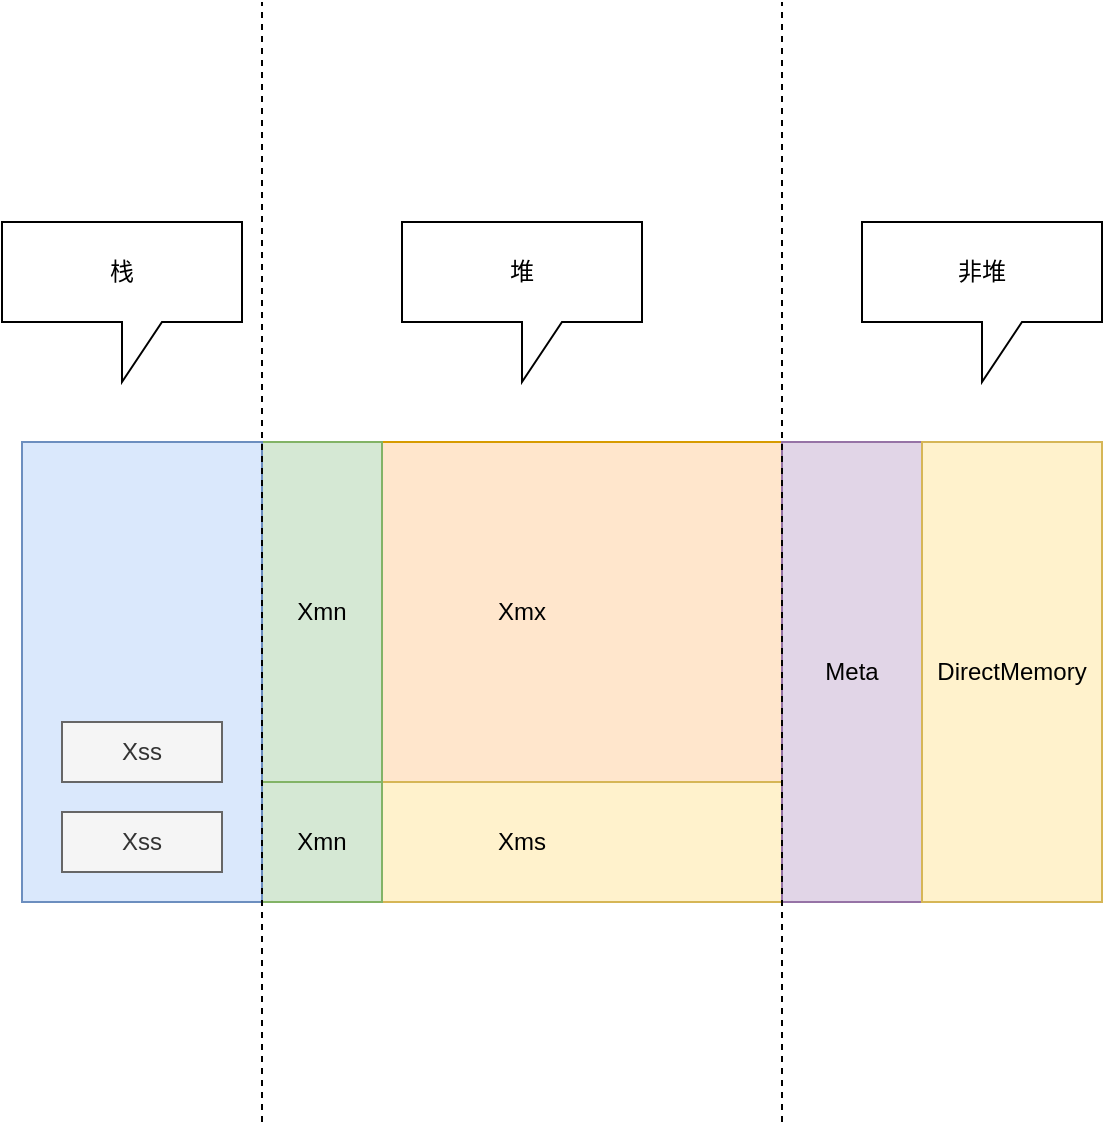 <mxfile version="12.9.3" type="device"><diagram id="L0MLROXMTelMkcN54t9d" name="第 1 页"><mxGraphModel dx="946" dy="619" grid="1" gridSize="10" guides="1" tooltips="1" connect="1" arrows="1" fold="1" page="1" pageScale="1" pageWidth="827" pageHeight="1169" math="0" shadow="0"><root><mxCell id="0"/><mxCell id="1" parent="0"/><mxCell id="2OpDd2KH6Cbro7N5aOZ5-2" value="Xmx" style="rounded=0;whiteSpace=wrap;html=1;fillColor=#ffe6cc;strokeColor=#d79b00;" vertex="1" parent="1"><mxGeometry x="130" y="270" width="260" height="170" as="geometry"/></mxCell><mxCell id="2OpDd2KH6Cbro7N5aOZ5-1" value="Xms" style="rounded=0;whiteSpace=wrap;html=1;fillColor=#fff2cc;strokeColor=#d6b656;" vertex="1" parent="1"><mxGeometry x="130" y="440" width="260" height="60" as="geometry"/></mxCell><mxCell id="2OpDd2KH6Cbro7N5aOZ5-3" value="Xmn" style="rounded=0;whiteSpace=wrap;html=1;fillColor=#d5e8d4;strokeColor=#82b366;" vertex="1" parent="1"><mxGeometry x="130" y="440" width="60" height="60" as="geometry"/></mxCell><mxCell id="2OpDd2KH6Cbro7N5aOZ5-4" value="Xmn" style="rounded=0;whiteSpace=wrap;html=1;fillColor=#d5e8d4;strokeColor=#82b366;" vertex="1" parent="1"><mxGeometry x="130" y="270" width="60" height="170" as="geometry"/></mxCell><mxCell id="2OpDd2KH6Cbro7N5aOZ5-5" value="Meta" style="rounded=0;whiteSpace=wrap;html=1;fillColor=#e1d5e7;strokeColor=#9673a6;" vertex="1" parent="1"><mxGeometry x="390" y="270" width="70" height="230" as="geometry"/></mxCell><mxCell id="2OpDd2KH6Cbro7N5aOZ5-6" value="" style="rounded=0;whiteSpace=wrap;html=1;fillColor=#dae8fc;strokeColor=#6c8ebf;" vertex="1" parent="1"><mxGeometry x="10" y="270" width="120" height="230" as="geometry"/></mxCell><mxCell id="2OpDd2KH6Cbro7N5aOZ5-7" value="Xss" style="rounded=0;whiteSpace=wrap;html=1;fillColor=#f5f5f5;strokeColor=#666666;fontColor=#333333;" vertex="1" parent="1"><mxGeometry x="30" y="455" width="80" height="30" as="geometry"/></mxCell><mxCell id="2OpDd2KH6Cbro7N5aOZ5-10" value="栈" style="shape=callout;whiteSpace=wrap;html=1;perimeter=calloutPerimeter;fillColor=#ffffff;" vertex="1" parent="1"><mxGeometry y="160" width="120" height="80" as="geometry"/></mxCell><mxCell id="2OpDd2KH6Cbro7N5aOZ5-11" value="堆" style="shape=callout;whiteSpace=wrap;html=1;perimeter=calloutPerimeter;fillColor=#ffffff;" vertex="1" parent="1"><mxGeometry x="200" y="160" width="120" height="80" as="geometry"/></mxCell><mxCell id="2OpDd2KH6Cbro7N5aOZ5-12" value="非堆" style="shape=callout;whiteSpace=wrap;html=1;perimeter=calloutPerimeter;fillColor=#ffffff;" vertex="1" parent="1"><mxGeometry x="430" y="160" width="120" height="80" as="geometry"/></mxCell><mxCell id="2OpDd2KH6Cbro7N5aOZ5-13" value="DirectMemory" style="rounded=0;whiteSpace=wrap;html=1;fillColor=#fff2cc;strokeColor=#d6b656;" vertex="1" parent="1"><mxGeometry x="460" y="270" width="90" height="230" as="geometry"/></mxCell><mxCell id="2OpDd2KH6Cbro7N5aOZ5-14" value="" style="endArrow=none;dashed=1;html=1;" edge="1" parent="1"><mxGeometry width="50" height="50" relative="1" as="geometry"><mxPoint x="130" y="610" as="sourcePoint"/><mxPoint x="130" y="50" as="targetPoint"/></mxGeometry></mxCell><mxCell id="2OpDd2KH6Cbro7N5aOZ5-15" value="" style="endArrow=none;dashed=1;html=1;" edge="1" parent="1"><mxGeometry width="50" height="50" relative="1" as="geometry"><mxPoint x="390" y="610" as="sourcePoint"/><mxPoint x="390" y="50" as="targetPoint"/></mxGeometry></mxCell><mxCell id="2OpDd2KH6Cbro7N5aOZ5-16" value="Xss" style="rounded=0;whiteSpace=wrap;html=1;fillColor=#f5f5f5;strokeColor=#666666;fontColor=#333333;" vertex="1" parent="1"><mxGeometry x="30" y="410" width="80" height="30" as="geometry"/></mxCell></root></mxGraphModel></diagram></mxfile>